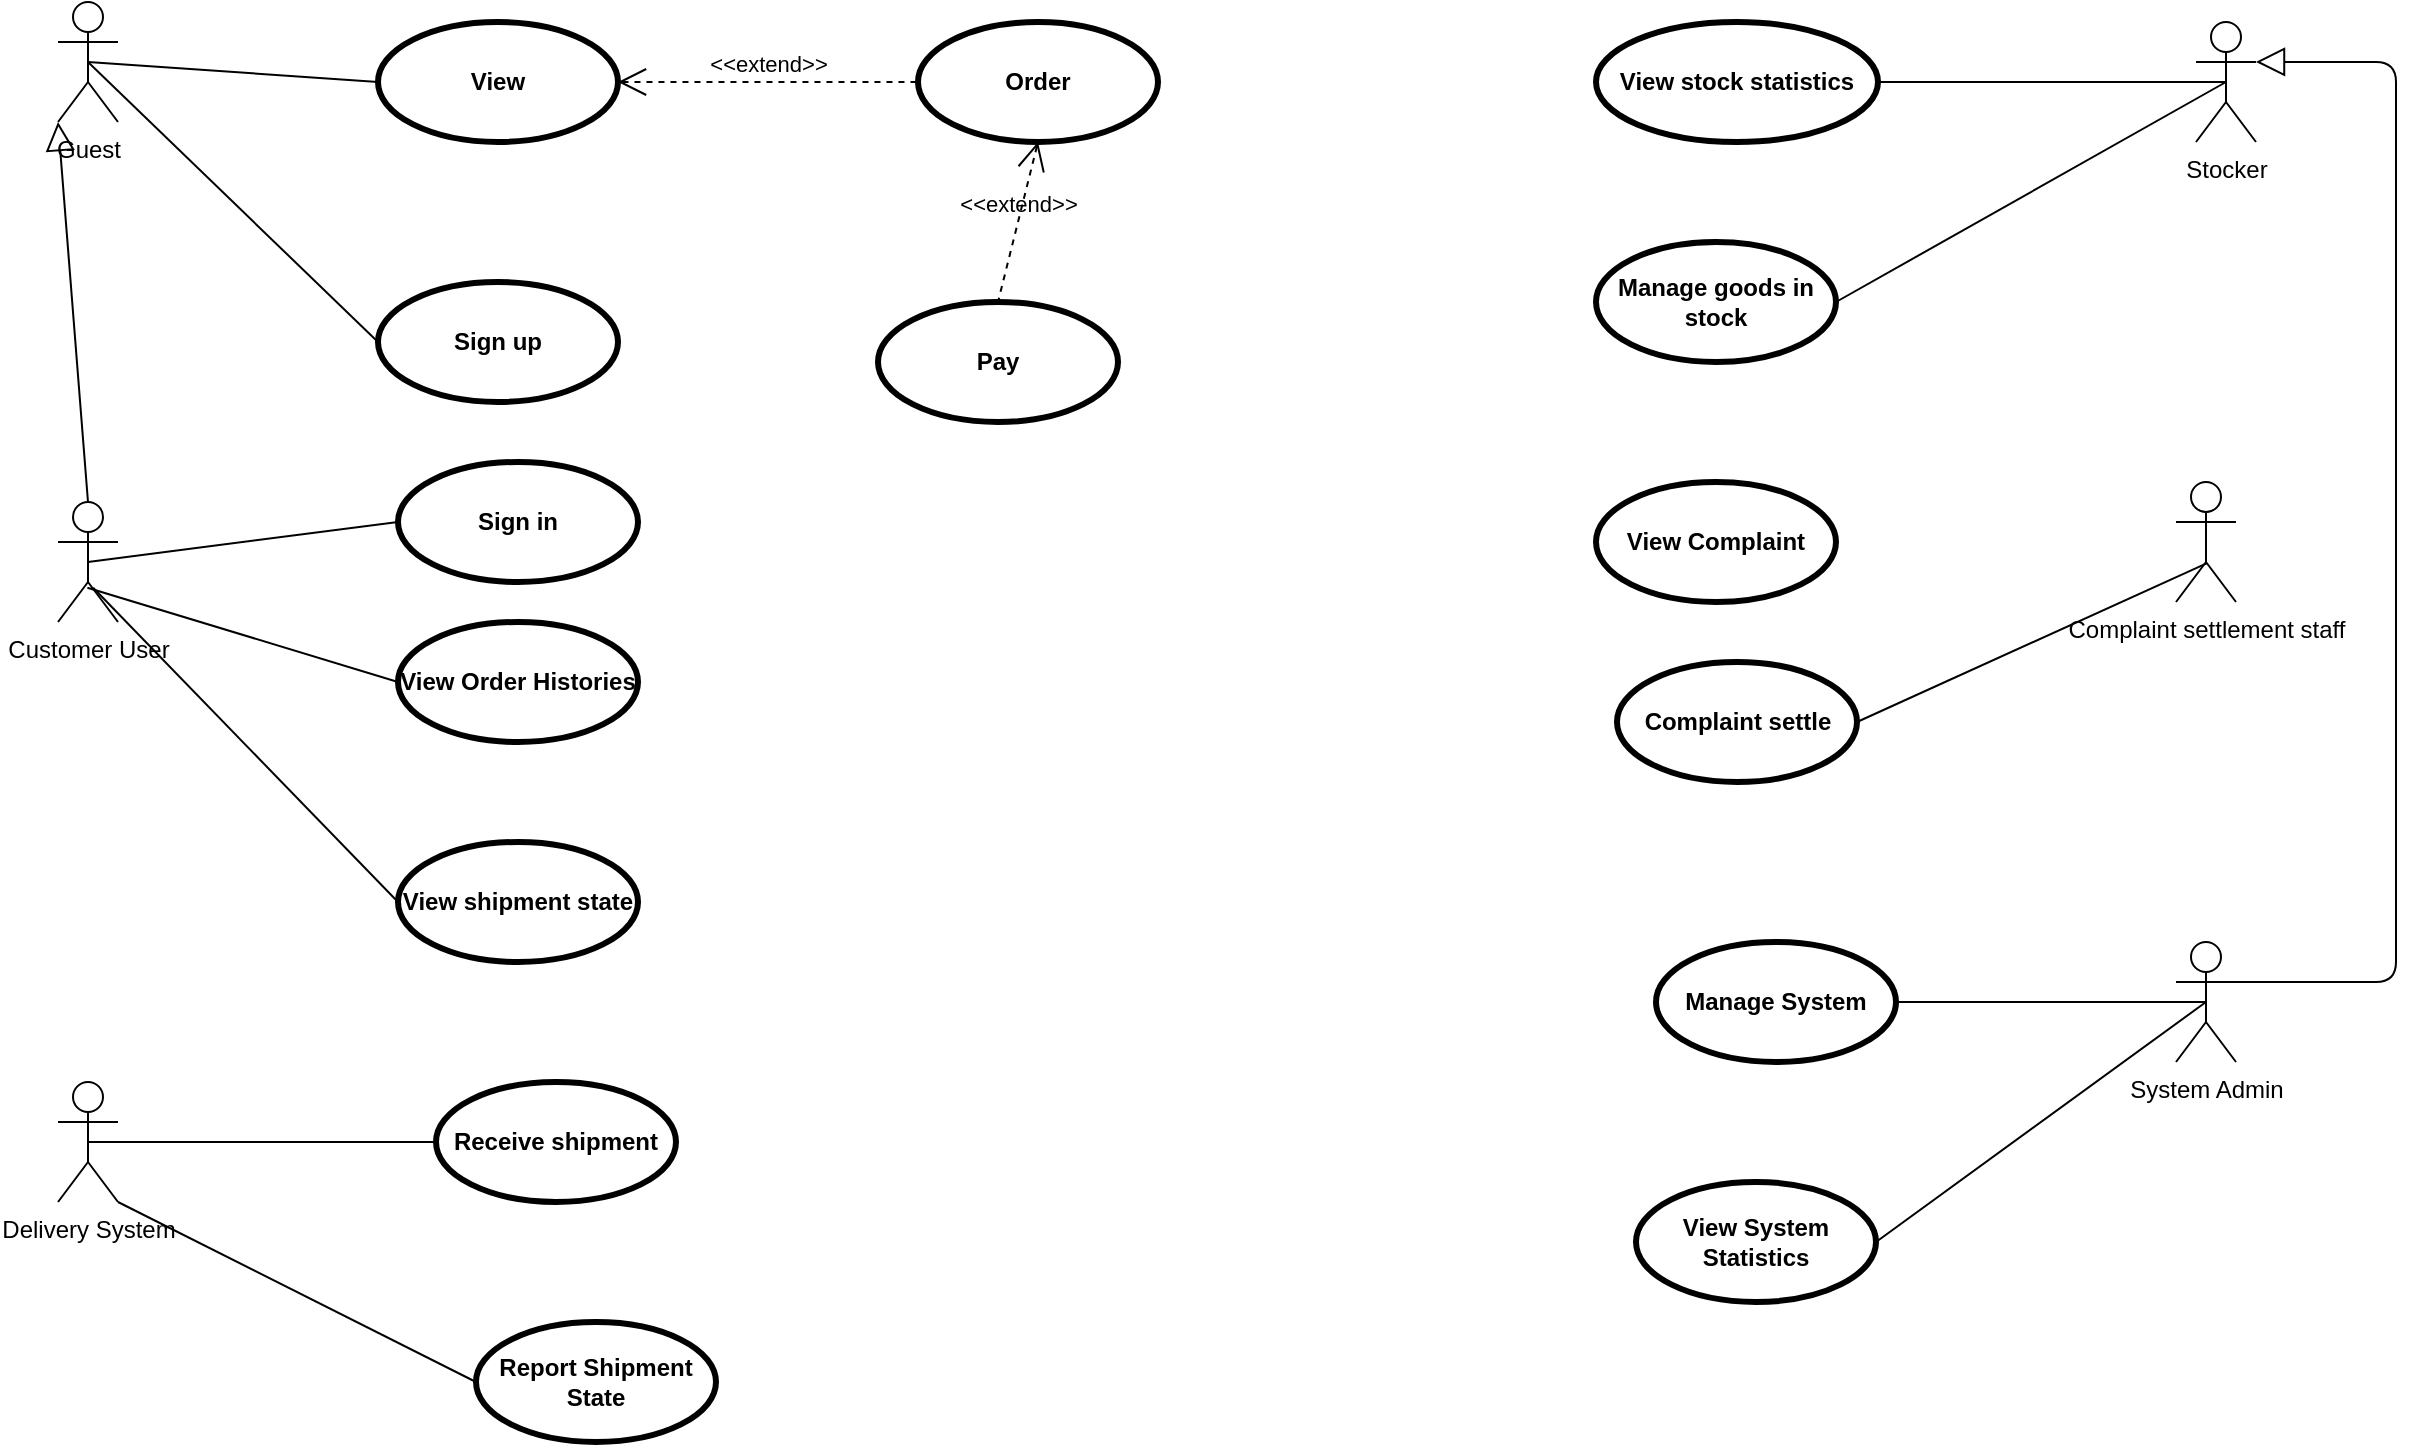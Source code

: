 <mxfile version="14.4.3" type="github">
  <diagram id="4abeiDv1NOWrEsaSBZQl" name="Page-1">
    <mxGraphModel dx="1240" dy="660" grid="1" gridSize="10" guides="1" tooltips="1" connect="1" arrows="1" fold="1" page="1" pageScale="1" pageWidth="1600" pageHeight="1200" math="0" shadow="0">
      <root>
        <mxCell id="0" />
        <mxCell id="1" parent="0" />
        <mxCell id="gk1ptdMLT29ZNZ7Cg3Ny-3" value="Guest" style="shape=umlActor;html=1;verticalLabelPosition=bottom;verticalAlign=top;align=center;" vertex="1" parent="1">
          <mxGeometry x="311" y="310" width="30" height="60" as="geometry" />
        </mxCell>
        <mxCell id="gk1ptdMLT29ZNZ7Cg3Ny-5" value="Customer User" style="shape=umlActor;html=1;verticalLabelPosition=bottom;verticalAlign=top;align=center;" vertex="1" parent="1">
          <mxGeometry x="311" y="560" width="30" height="60" as="geometry" />
        </mxCell>
        <mxCell id="gk1ptdMLT29ZNZ7Cg3Ny-7" value="Stocker" style="shape=umlActor;html=1;verticalLabelPosition=bottom;verticalAlign=top;align=center;" vertex="1" parent="1">
          <mxGeometry x="1380" y="320" width="30" height="60" as="geometry" />
        </mxCell>
        <mxCell id="gk1ptdMLT29ZNZ7Cg3Ny-8" value="System Admin" style="shape=umlActor;html=1;verticalLabelPosition=bottom;verticalAlign=top;align=center;" vertex="1" parent="1">
          <mxGeometry x="1370" y="780" width="30" height="60" as="geometry" />
        </mxCell>
        <mxCell id="gk1ptdMLT29ZNZ7Cg3Ny-9" value="Delivery System" style="shape=umlActor;html=1;verticalLabelPosition=bottom;verticalAlign=top;align=center;" vertex="1" parent="1">
          <mxGeometry x="311" y="850" width="30" height="60" as="geometry" />
        </mxCell>
        <mxCell id="gk1ptdMLT29ZNZ7Cg3Ny-12" value="Complaint settlement staff" style="shape=umlActor;html=1;verticalLabelPosition=bottom;verticalAlign=top;align=center;" vertex="1" parent="1">
          <mxGeometry x="1370" y="550" width="30" height="60" as="geometry" />
        </mxCell>
        <mxCell id="gk1ptdMLT29ZNZ7Cg3Ny-13" value="View" style="shape=ellipse;html=1;strokeWidth=3;fontStyle=1;whiteSpace=wrap;align=center;perimeter=ellipsePerimeter;" vertex="1" parent="1">
          <mxGeometry x="471" y="320" width="120" height="60" as="geometry" />
        </mxCell>
        <mxCell id="gk1ptdMLT29ZNZ7Cg3Ny-14" value="Order" style="shape=ellipse;html=1;strokeWidth=3;fontStyle=1;whiteSpace=wrap;align=center;perimeter=ellipsePerimeter;" vertex="1" parent="1">
          <mxGeometry x="741" y="320" width="120" height="60" as="geometry" />
        </mxCell>
        <mxCell id="gk1ptdMLT29ZNZ7Cg3Ny-15" value="&amp;lt;&amp;lt;extend&amp;gt;&amp;gt;" style="edgeStyle=none;html=1;startArrow=open;endArrow=none;startSize=12;verticalAlign=bottom;dashed=1;labelBackgroundColor=none;exitX=1;exitY=0.5;exitDx=0;exitDy=0;entryX=0;entryY=0.5;entryDx=0;entryDy=0;" edge="1" parent="1" source="gk1ptdMLT29ZNZ7Cg3Ny-13" target="gk1ptdMLT29ZNZ7Cg3Ny-14">
          <mxGeometry width="160" relative="1" as="geometry">
            <mxPoint x="591" y="570" as="sourcePoint" />
            <mxPoint x="751" y="570" as="targetPoint" />
          </mxGeometry>
        </mxCell>
        <mxCell id="gk1ptdMLT29ZNZ7Cg3Ny-16" value="" style="edgeStyle=none;html=1;endArrow=none;verticalAlign=bottom;exitX=0.5;exitY=0.5;exitDx=0;exitDy=0;exitPerimeter=0;entryX=0;entryY=0.5;entryDx=0;entryDy=0;" edge="1" parent="1" source="gk1ptdMLT29ZNZ7Cg3Ny-3" target="gk1ptdMLT29ZNZ7Cg3Ny-13">
          <mxGeometry width="160" relative="1" as="geometry">
            <mxPoint x="581" y="570" as="sourcePoint" />
            <mxPoint x="751" y="570" as="targetPoint" />
          </mxGeometry>
        </mxCell>
        <mxCell id="gk1ptdMLT29ZNZ7Cg3Ny-17" value="Sign up" style="shape=ellipse;html=1;strokeWidth=3;fontStyle=1;whiteSpace=wrap;align=center;perimeter=ellipsePerimeter;" vertex="1" parent="1">
          <mxGeometry x="471" y="450" width="120" height="60" as="geometry" />
        </mxCell>
        <mxCell id="gk1ptdMLT29ZNZ7Cg3Ny-18" value="" style="edgeStyle=none;html=1;endArrow=none;verticalAlign=bottom;exitX=0.5;exitY=0.5;exitDx=0;exitDy=0;exitPerimeter=0;entryX=0;entryY=0.5;entryDx=0;entryDy=0;" edge="1" parent="1" source="gk1ptdMLT29ZNZ7Cg3Ny-3" target="gk1ptdMLT29ZNZ7Cg3Ny-17">
          <mxGeometry width="160" relative="1" as="geometry">
            <mxPoint x="591" y="570" as="sourcePoint" />
            <mxPoint x="751" y="570" as="targetPoint" />
          </mxGeometry>
        </mxCell>
        <mxCell id="gk1ptdMLT29ZNZ7Cg3Ny-19" value="Sign in" style="shape=ellipse;html=1;strokeWidth=3;fontStyle=1;whiteSpace=wrap;align=center;perimeter=ellipsePerimeter;" vertex="1" parent="1">
          <mxGeometry x="481" y="540" width="120" height="60" as="geometry" />
        </mxCell>
        <mxCell id="gk1ptdMLT29ZNZ7Cg3Ny-20" value="" style="edgeStyle=none;html=1;endArrow=none;verticalAlign=bottom;exitX=0.5;exitY=0.5;exitDx=0;exitDy=0;exitPerimeter=0;entryX=0;entryY=0.5;entryDx=0;entryDy=0;" edge="1" parent="1" source="gk1ptdMLT29ZNZ7Cg3Ny-5" target="gk1ptdMLT29ZNZ7Cg3Ny-19">
          <mxGeometry width="160" relative="1" as="geometry">
            <mxPoint x="591" y="570" as="sourcePoint" />
            <mxPoint x="751" y="570" as="targetPoint" />
          </mxGeometry>
        </mxCell>
        <mxCell id="gk1ptdMLT29ZNZ7Cg3Ny-21" value="" style="edgeStyle=none;html=1;endArrow=block;endFill=0;endSize=12;verticalAlign=bottom;exitX=0.5;exitY=0;exitDx=0;exitDy=0;exitPerimeter=0;entryX=0;entryY=1;entryDx=0;entryDy=0;entryPerimeter=0;" edge="1" parent="1" source="gk1ptdMLT29ZNZ7Cg3Ny-5" target="gk1ptdMLT29ZNZ7Cg3Ny-3">
          <mxGeometry width="160" relative="1" as="geometry">
            <mxPoint x="591" y="510" as="sourcePoint" />
            <mxPoint x="751" y="510" as="targetPoint" />
          </mxGeometry>
        </mxCell>
        <mxCell id="gk1ptdMLT29ZNZ7Cg3Ny-22" value="Pay" style="shape=ellipse;html=1;strokeWidth=3;fontStyle=1;whiteSpace=wrap;align=center;perimeter=ellipsePerimeter;" vertex="1" parent="1">
          <mxGeometry x="721" y="460" width="120" height="60" as="geometry" />
        </mxCell>
        <mxCell id="gk1ptdMLT29ZNZ7Cg3Ny-23" value="&amp;lt;&amp;lt;extend&amp;gt;&amp;gt;" style="edgeStyle=none;html=1;startArrow=open;endArrow=none;startSize=12;verticalAlign=bottom;dashed=1;labelBackgroundColor=none;exitX=0.5;exitY=1;exitDx=0;exitDy=0;entryX=0.5;entryY=0;entryDx=0;entryDy=0;" edge="1" parent="1" source="gk1ptdMLT29ZNZ7Cg3Ny-14" target="gk1ptdMLT29ZNZ7Cg3Ny-22">
          <mxGeometry width="160" relative="1" as="geometry">
            <mxPoint x="591" y="570" as="sourcePoint" />
            <mxPoint x="731" y="440" as="targetPoint" />
          </mxGeometry>
        </mxCell>
        <mxCell id="gk1ptdMLT29ZNZ7Cg3Ny-24" value="Complaint settle" style="shape=ellipse;html=1;strokeWidth=3;fontStyle=1;whiteSpace=wrap;align=center;perimeter=ellipsePerimeter;" vertex="1" parent="1">
          <mxGeometry x="1090.5" y="640" width="120" height="60" as="geometry" />
        </mxCell>
        <mxCell id="gk1ptdMLT29ZNZ7Cg3Ny-25" value="" style="edgeStyle=none;html=1;endArrow=none;verticalAlign=bottom;exitX=0.51;exitY=0.678;exitDx=0;exitDy=0;exitPerimeter=0;entryX=1;entryY=0.5;entryDx=0;entryDy=0;" edge="1" parent="1" source="gk1ptdMLT29ZNZ7Cg3Ny-12" target="gk1ptdMLT29ZNZ7Cg3Ny-24">
          <mxGeometry width="160" relative="1" as="geometry">
            <mxPoint x="581" y="770" as="sourcePoint" />
            <mxPoint x="741" y="770" as="targetPoint" />
          </mxGeometry>
        </mxCell>
        <mxCell id="gk1ptdMLT29ZNZ7Cg3Ny-26" value="View Order Histories" style="shape=ellipse;html=1;strokeWidth=3;fontStyle=1;whiteSpace=wrap;align=center;perimeter=ellipsePerimeter;" vertex="1" parent="1">
          <mxGeometry x="481" y="620" width="120" height="60" as="geometry" />
        </mxCell>
        <mxCell id="gk1ptdMLT29ZNZ7Cg3Ny-27" value="" style="edgeStyle=none;html=1;endArrow=none;verticalAlign=bottom;exitX=0.49;exitY=0.714;exitDx=0;exitDy=0;exitPerimeter=0;entryX=0;entryY=0.5;entryDx=0;entryDy=0;" edge="1" parent="1" source="gk1ptdMLT29ZNZ7Cg3Ny-5" target="gk1ptdMLT29ZNZ7Cg3Ny-26">
          <mxGeometry width="160" relative="1" as="geometry">
            <mxPoint x="800" y="580" as="sourcePoint" />
            <mxPoint x="960" y="580" as="targetPoint" />
          </mxGeometry>
        </mxCell>
        <mxCell id="gk1ptdMLT29ZNZ7Cg3Ny-28" value="View shipment state" style="shape=ellipse;html=1;strokeWidth=3;fontStyle=1;whiteSpace=wrap;align=center;perimeter=ellipsePerimeter;" vertex="1" parent="1">
          <mxGeometry x="481" y="730" width="120" height="60" as="geometry" />
        </mxCell>
        <mxCell id="gk1ptdMLT29ZNZ7Cg3Ny-29" value="" style="edgeStyle=none;html=1;endArrow=none;verticalAlign=bottom;exitX=0.586;exitY=0.714;exitDx=0;exitDy=0;exitPerimeter=0;entryX=0;entryY=0.5;entryDx=0;entryDy=0;" edge="1" parent="1" source="gk1ptdMLT29ZNZ7Cg3Ny-5" target="gk1ptdMLT29ZNZ7Cg3Ny-28">
          <mxGeometry width="160" relative="1" as="geometry">
            <mxPoint x="800" y="660" as="sourcePoint" />
            <mxPoint x="960" y="660" as="targetPoint" />
          </mxGeometry>
        </mxCell>
        <mxCell id="gk1ptdMLT29ZNZ7Cg3Ny-30" value="View stock statistics" style="shape=ellipse;html=1;strokeWidth=3;fontStyle=1;whiteSpace=wrap;align=center;perimeter=ellipsePerimeter;" vertex="1" parent="1">
          <mxGeometry x="1080" y="320" width="141" height="60" as="geometry" />
        </mxCell>
        <mxCell id="gk1ptdMLT29ZNZ7Cg3Ny-32" value="" style="edgeStyle=none;html=1;endArrow=none;verticalAlign=bottom;entryX=0.5;entryY=0.5;entryDx=0;entryDy=0;entryPerimeter=0;exitX=1;exitY=0.5;exitDx=0;exitDy=0;" edge="1" parent="1" source="gk1ptdMLT29ZNZ7Cg3Ny-30" target="gk1ptdMLT29ZNZ7Cg3Ny-7">
          <mxGeometry width="160" relative="1" as="geometry">
            <mxPoint x="800" y="430" as="sourcePoint" />
            <mxPoint x="960" y="430" as="targetPoint" />
          </mxGeometry>
        </mxCell>
        <mxCell id="gk1ptdMLT29ZNZ7Cg3Ny-34" value="Manage goods in stock" style="shape=ellipse;html=1;strokeWidth=3;fontStyle=1;whiteSpace=wrap;align=center;perimeter=ellipsePerimeter;" vertex="1" parent="1">
          <mxGeometry x="1080" y="430" width="120" height="60" as="geometry" />
        </mxCell>
        <mxCell id="gk1ptdMLT29ZNZ7Cg3Ny-35" value="" style="edgeStyle=none;html=1;endArrow=none;verticalAlign=bottom;entryX=0.5;entryY=0.5;entryDx=0;entryDy=0;entryPerimeter=0;exitX=1;exitY=0.5;exitDx=0;exitDy=0;" edge="1" parent="1" source="gk1ptdMLT29ZNZ7Cg3Ny-34" target="gk1ptdMLT29ZNZ7Cg3Ny-7">
          <mxGeometry width="160" relative="1" as="geometry">
            <mxPoint x="800" y="500" as="sourcePoint" />
            <mxPoint x="960" y="500" as="targetPoint" />
          </mxGeometry>
        </mxCell>
        <mxCell id="gk1ptdMLT29ZNZ7Cg3Ny-38" value="Manage System" style="shape=ellipse;html=1;strokeWidth=3;fontStyle=1;whiteSpace=wrap;align=center;perimeter=ellipsePerimeter;" vertex="1" parent="1">
          <mxGeometry x="1110" y="780" width="120" height="60" as="geometry" />
        </mxCell>
        <mxCell id="gk1ptdMLT29ZNZ7Cg3Ny-40" value="Receive shipment" style="shape=ellipse;html=1;strokeWidth=3;fontStyle=1;whiteSpace=wrap;align=center;perimeter=ellipsePerimeter;" vertex="1" parent="1">
          <mxGeometry x="500" y="850" width="120" height="60" as="geometry" />
        </mxCell>
        <mxCell id="gk1ptdMLT29ZNZ7Cg3Ny-41" value="" style="edgeStyle=none;html=1;endArrow=none;verticalAlign=bottom;exitX=0.5;exitY=0.5;exitDx=0;exitDy=0;exitPerimeter=0;entryX=0;entryY=0.5;entryDx=0;entryDy=0;" edge="1" parent="1" source="gk1ptdMLT29ZNZ7Cg3Ny-9" target="gk1ptdMLT29ZNZ7Cg3Ny-40">
          <mxGeometry width="160" relative="1" as="geometry">
            <mxPoint x="800" y="730" as="sourcePoint" />
            <mxPoint x="960" y="730" as="targetPoint" />
          </mxGeometry>
        </mxCell>
        <mxCell id="gk1ptdMLT29ZNZ7Cg3Ny-42" value="" style="edgeStyle=none;html=1;endArrow=none;verticalAlign=bottom;entryX=0.5;entryY=0.5;entryDx=0;entryDy=0;entryPerimeter=0;exitX=1;exitY=0.5;exitDx=0;exitDy=0;" edge="1" parent="1" source="gk1ptdMLT29ZNZ7Cg3Ny-38" target="gk1ptdMLT29ZNZ7Cg3Ny-8">
          <mxGeometry width="160" relative="1" as="geometry">
            <mxPoint x="800" y="650" as="sourcePoint" />
            <mxPoint x="960" y="650" as="targetPoint" />
          </mxGeometry>
        </mxCell>
        <mxCell id="gk1ptdMLT29ZNZ7Cg3Ny-43" value="" style="edgeStyle=elbowEdgeStyle;html=1;endArrow=block;endFill=0;endSize=12;verticalAlign=bottom;exitX=1;exitY=0.333;exitDx=0;exitDy=0;exitPerimeter=0;entryX=1;entryY=0.333;entryDx=0;entryDy=0;entryPerimeter=0;" edge="1" parent="1" source="gk1ptdMLT29ZNZ7Cg3Ny-8" target="gk1ptdMLT29ZNZ7Cg3Ny-7">
          <mxGeometry width="160" relative="1" as="geometry">
            <mxPoint x="800" y="650" as="sourcePoint" />
            <mxPoint x="960" y="650" as="targetPoint" />
            <Array as="points">
              <mxPoint x="1480" y="580" />
            </Array>
          </mxGeometry>
        </mxCell>
        <mxCell id="gk1ptdMLT29ZNZ7Cg3Ny-44" value="View System Statistics" style="shape=ellipse;html=1;strokeWidth=3;fontStyle=1;whiteSpace=wrap;align=center;perimeter=ellipsePerimeter;" vertex="1" parent="1">
          <mxGeometry x="1100" y="900" width="120" height="60" as="geometry" />
        </mxCell>
        <mxCell id="gk1ptdMLT29ZNZ7Cg3Ny-45" value="" style="edgeStyle=none;html=1;endArrow=none;verticalAlign=bottom;entryX=0.5;entryY=0.5;entryDx=0;entryDy=0;entryPerimeter=0;exitX=1;exitY=0.5;exitDx=0;exitDy=0;" edge="1" parent="1" source="gk1ptdMLT29ZNZ7Cg3Ny-44" target="gk1ptdMLT29ZNZ7Cg3Ny-8">
          <mxGeometry width="160" relative="1" as="geometry">
            <mxPoint x="800" y="720" as="sourcePoint" />
            <mxPoint x="960" y="720" as="targetPoint" />
          </mxGeometry>
        </mxCell>
        <mxCell id="gk1ptdMLT29ZNZ7Cg3Ny-46" value="View Complaint" style="shape=ellipse;html=1;strokeWidth=3;fontStyle=1;whiteSpace=wrap;align=center;perimeter=ellipsePerimeter;" vertex="1" parent="1">
          <mxGeometry x="1080" y="550" width="120" height="60" as="geometry" />
        </mxCell>
        <mxCell id="gk1ptdMLT29ZNZ7Cg3Ny-47" value="Report Shipment State" style="shape=ellipse;html=1;strokeWidth=3;fontStyle=1;whiteSpace=wrap;align=center;perimeter=ellipsePerimeter;" vertex="1" parent="1">
          <mxGeometry x="520" y="970" width="120" height="60" as="geometry" />
        </mxCell>
        <mxCell id="gk1ptdMLT29ZNZ7Cg3Ny-48" value="" style="edgeStyle=none;html=1;endArrow=none;verticalAlign=bottom;exitX=1;exitY=1;exitDx=0;exitDy=0;exitPerimeter=0;entryX=0;entryY=0.5;entryDx=0;entryDy=0;" edge="1" parent="1" source="gk1ptdMLT29ZNZ7Cg3Ny-9" target="gk1ptdMLT29ZNZ7Cg3Ny-47">
          <mxGeometry width="160" relative="1" as="geometry">
            <mxPoint x="800" y="790" as="sourcePoint" />
            <mxPoint x="960" y="790" as="targetPoint" />
          </mxGeometry>
        </mxCell>
      </root>
    </mxGraphModel>
  </diagram>
</mxfile>

